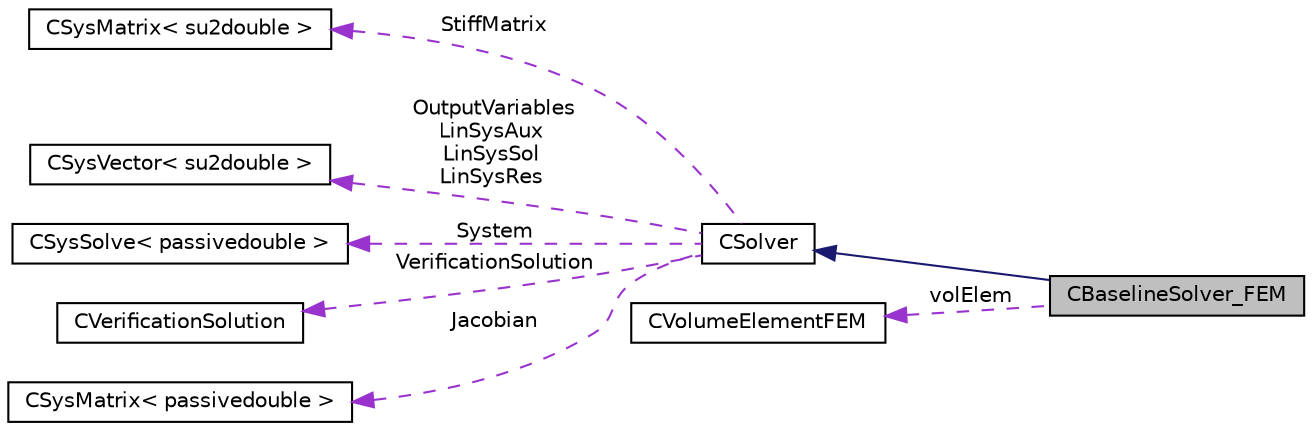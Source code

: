 digraph "CBaselineSolver_FEM"
{
  edge [fontname="Helvetica",fontsize="10",labelfontname="Helvetica",labelfontsize="10"];
  node [fontname="Helvetica",fontsize="10",shape=record];
  rankdir="LR";
  Node2 [label="CBaselineSolver_FEM",height=0.2,width=0.4,color="black", fillcolor="grey75", style="filled", fontcolor="black"];
  Node3 -> Node2 [dir="back",color="midnightblue",fontsize="10",style="solid",fontname="Helvetica"];
  Node3 [label="CSolver",height=0.2,width=0.4,color="black", fillcolor="white", style="filled",URL="$class_c_solver.html",tooltip="Main class for defining the PDE solution, it requires a child class for each particular solver (Euler..."];
  Node4 -> Node3 [dir="back",color="darkorchid3",fontsize="10",style="dashed",label=" StiffMatrix" ,fontname="Helvetica"];
  Node4 [label="CSysMatrix\< su2double \>",height=0.2,width=0.4,color="black", fillcolor="white", style="filled",URL="$class_c_sys_matrix.html"];
  Node5 -> Node3 [dir="back",color="darkorchid3",fontsize="10",style="dashed",label=" OutputVariables\nLinSysAux\nLinSysSol\nLinSysRes" ,fontname="Helvetica"];
  Node5 [label="CSysVector\< su2double \>",height=0.2,width=0.4,color="black", fillcolor="white", style="filled",URL="$class_c_sys_vector.html"];
  Node6 -> Node3 [dir="back",color="darkorchid3",fontsize="10",style="dashed",label=" System" ,fontname="Helvetica"];
  Node6 [label="CSysSolve\< passivedouble \>",height=0.2,width=0.4,color="black", fillcolor="white", style="filled",URL="$class_c_sys_solve.html"];
  Node7 -> Node3 [dir="back",color="darkorchid3",fontsize="10",style="dashed",label=" VerificationSolution" ,fontname="Helvetica"];
  Node7 [label="CVerificationSolution",height=0.2,width=0.4,color="black", fillcolor="white", style="filled",URL="$class_c_verification_solution.html",tooltip="Class for holding verification PDE solutions, e.g., phi = phi(x,y,z,t), used for initial conditions..."];
  Node8 -> Node3 [dir="back",color="darkorchid3",fontsize="10",style="dashed",label=" Jacobian" ,fontname="Helvetica"];
  Node8 [label="CSysMatrix\< passivedouble \>",height=0.2,width=0.4,color="black", fillcolor="white", style="filled",URL="$class_c_sys_matrix.html"];
  Node9 -> Node2 [dir="back",color="darkorchid3",fontsize="10",style="dashed",label=" volElem" ,fontname="Helvetica"];
  Node9 [label="CVolumeElementFEM",height=0.2,width=0.4,color="black", fillcolor="white", style="filled",URL="$class_c_volume_element_f_e_m.html",tooltip="Class to store a volume element for the FEM solver. "];
}
